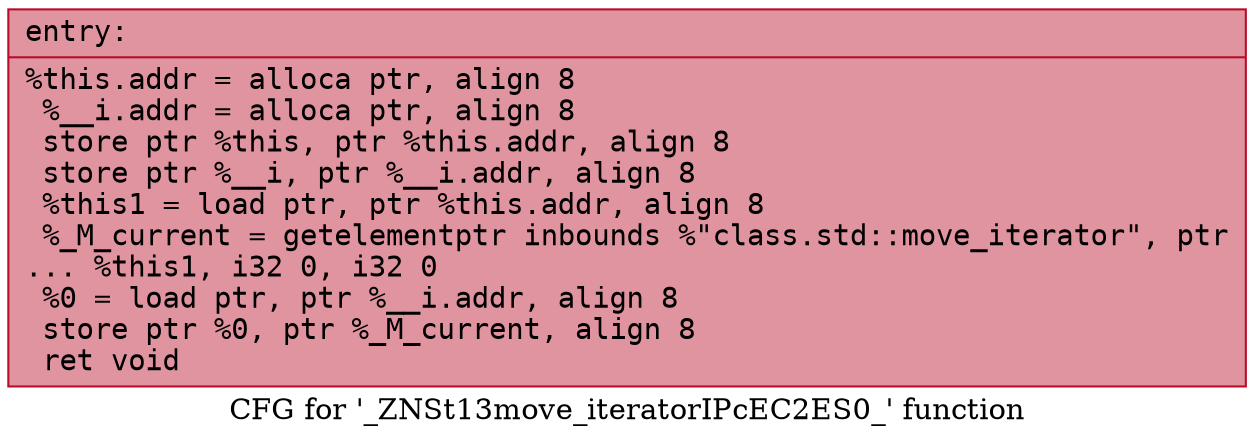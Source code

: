 digraph "CFG for '_ZNSt13move_iteratorIPcEC2ES0_' function" {
	label="CFG for '_ZNSt13move_iteratorIPcEC2ES0_' function";

	Node0x5555abcbebf0 [shape=record,color="#b70d28ff", style=filled, fillcolor="#b70d2870" fontname="Courier",label="{entry:\l|  %this.addr = alloca ptr, align 8\l  %__i.addr = alloca ptr, align 8\l  store ptr %this, ptr %this.addr, align 8\l  store ptr %__i, ptr %__i.addr, align 8\l  %this1 = load ptr, ptr %this.addr, align 8\l  %_M_current = getelementptr inbounds %\"class.std::move_iterator\", ptr\l... %this1, i32 0, i32 0\l  %0 = load ptr, ptr %__i.addr, align 8\l  store ptr %0, ptr %_M_current, align 8\l  ret void\l}"];
}
